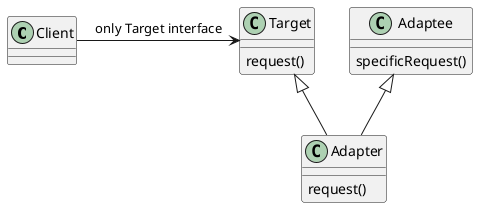 @startuml

class Client
class Target {
  request()
}

class Adapter extends Target {
  request()
}


class Adaptee {
  specificRequest()
}

class Adapter extends Adaptee

Client  -right--> Target : only Target interface
@enduml
